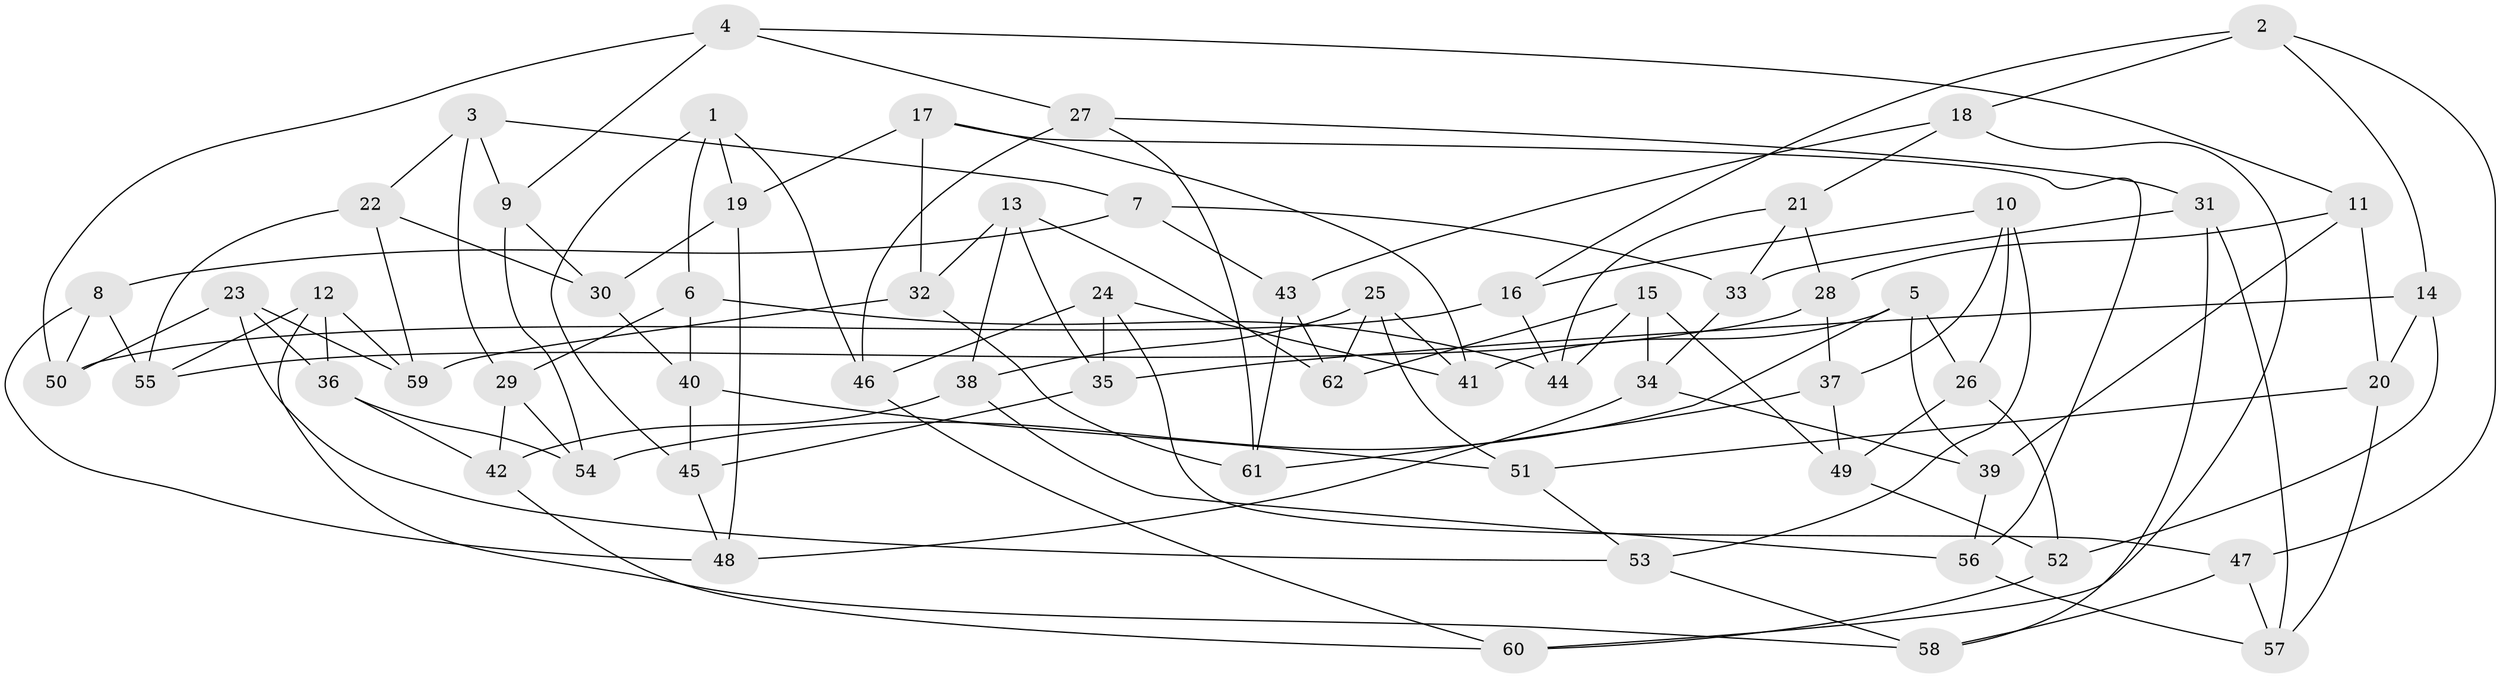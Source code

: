 // Generated by graph-tools (version 1.1) at 2025/57/03/09/25 04:57:10]
// undirected, 62 vertices, 124 edges
graph export_dot {
graph [start="1"]
  node [color=gray90,style=filled];
  1;
  2;
  3;
  4;
  5;
  6;
  7;
  8;
  9;
  10;
  11;
  12;
  13;
  14;
  15;
  16;
  17;
  18;
  19;
  20;
  21;
  22;
  23;
  24;
  25;
  26;
  27;
  28;
  29;
  30;
  31;
  32;
  33;
  34;
  35;
  36;
  37;
  38;
  39;
  40;
  41;
  42;
  43;
  44;
  45;
  46;
  47;
  48;
  49;
  50;
  51;
  52;
  53;
  54;
  55;
  56;
  57;
  58;
  59;
  60;
  61;
  62;
  1 -- 45;
  1 -- 46;
  1 -- 19;
  1 -- 6;
  2 -- 14;
  2 -- 16;
  2 -- 18;
  2 -- 47;
  3 -- 22;
  3 -- 9;
  3 -- 7;
  3 -- 29;
  4 -- 27;
  4 -- 50;
  4 -- 9;
  4 -- 11;
  5 -- 26;
  5 -- 39;
  5 -- 41;
  5 -- 54;
  6 -- 29;
  6 -- 44;
  6 -- 40;
  7 -- 33;
  7 -- 43;
  7 -- 8;
  8 -- 50;
  8 -- 55;
  8 -- 48;
  9 -- 30;
  9 -- 54;
  10 -- 26;
  10 -- 37;
  10 -- 53;
  10 -- 16;
  11 -- 20;
  11 -- 28;
  11 -- 39;
  12 -- 58;
  12 -- 59;
  12 -- 55;
  12 -- 36;
  13 -- 32;
  13 -- 38;
  13 -- 62;
  13 -- 35;
  14 -- 52;
  14 -- 20;
  14 -- 35;
  15 -- 62;
  15 -- 34;
  15 -- 44;
  15 -- 49;
  16 -- 50;
  16 -- 44;
  17 -- 19;
  17 -- 56;
  17 -- 41;
  17 -- 32;
  18 -- 21;
  18 -- 60;
  18 -- 43;
  19 -- 30;
  19 -- 48;
  20 -- 57;
  20 -- 51;
  21 -- 44;
  21 -- 33;
  21 -- 28;
  22 -- 59;
  22 -- 55;
  22 -- 30;
  23 -- 53;
  23 -- 50;
  23 -- 59;
  23 -- 36;
  24 -- 41;
  24 -- 35;
  24 -- 47;
  24 -- 46;
  25 -- 51;
  25 -- 62;
  25 -- 41;
  25 -- 38;
  26 -- 52;
  26 -- 49;
  27 -- 46;
  27 -- 61;
  27 -- 31;
  28 -- 37;
  28 -- 55;
  29 -- 42;
  29 -- 54;
  30 -- 40;
  31 -- 58;
  31 -- 33;
  31 -- 57;
  32 -- 61;
  32 -- 59;
  33 -- 34;
  34 -- 39;
  34 -- 48;
  35 -- 45;
  36 -- 42;
  36 -- 54;
  37 -- 49;
  37 -- 61;
  38 -- 42;
  38 -- 56;
  39 -- 56;
  40 -- 51;
  40 -- 45;
  42 -- 60;
  43 -- 61;
  43 -- 62;
  45 -- 48;
  46 -- 60;
  47 -- 58;
  47 -- 57;
  49 -- 52;
  51 -- 53;
  52 -- 60;
  53 -- 58;
  56 -- 57;
}
